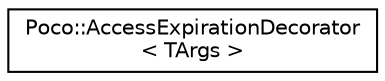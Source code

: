 digraph "Graphical Class Hierarchy"
{
 // LATEX_PDF_SIZE
  edge [fontname="Helvetica",fontsize="10",labelfontname="Helvetica",labelfontsize="10"];
  node [fontname="Helvetica",fontsize="10",shape=record];
  rankdir="LR";
  Node0 [label="Poco::AccessExpirationDecorator\l\< TArgs \>",height=0.2,width=0.4,color="black", fillcolor="white", style="filled",URL="$classPoco_1_1AccessExpirationDecorator.html",tooltip=" "];
}
